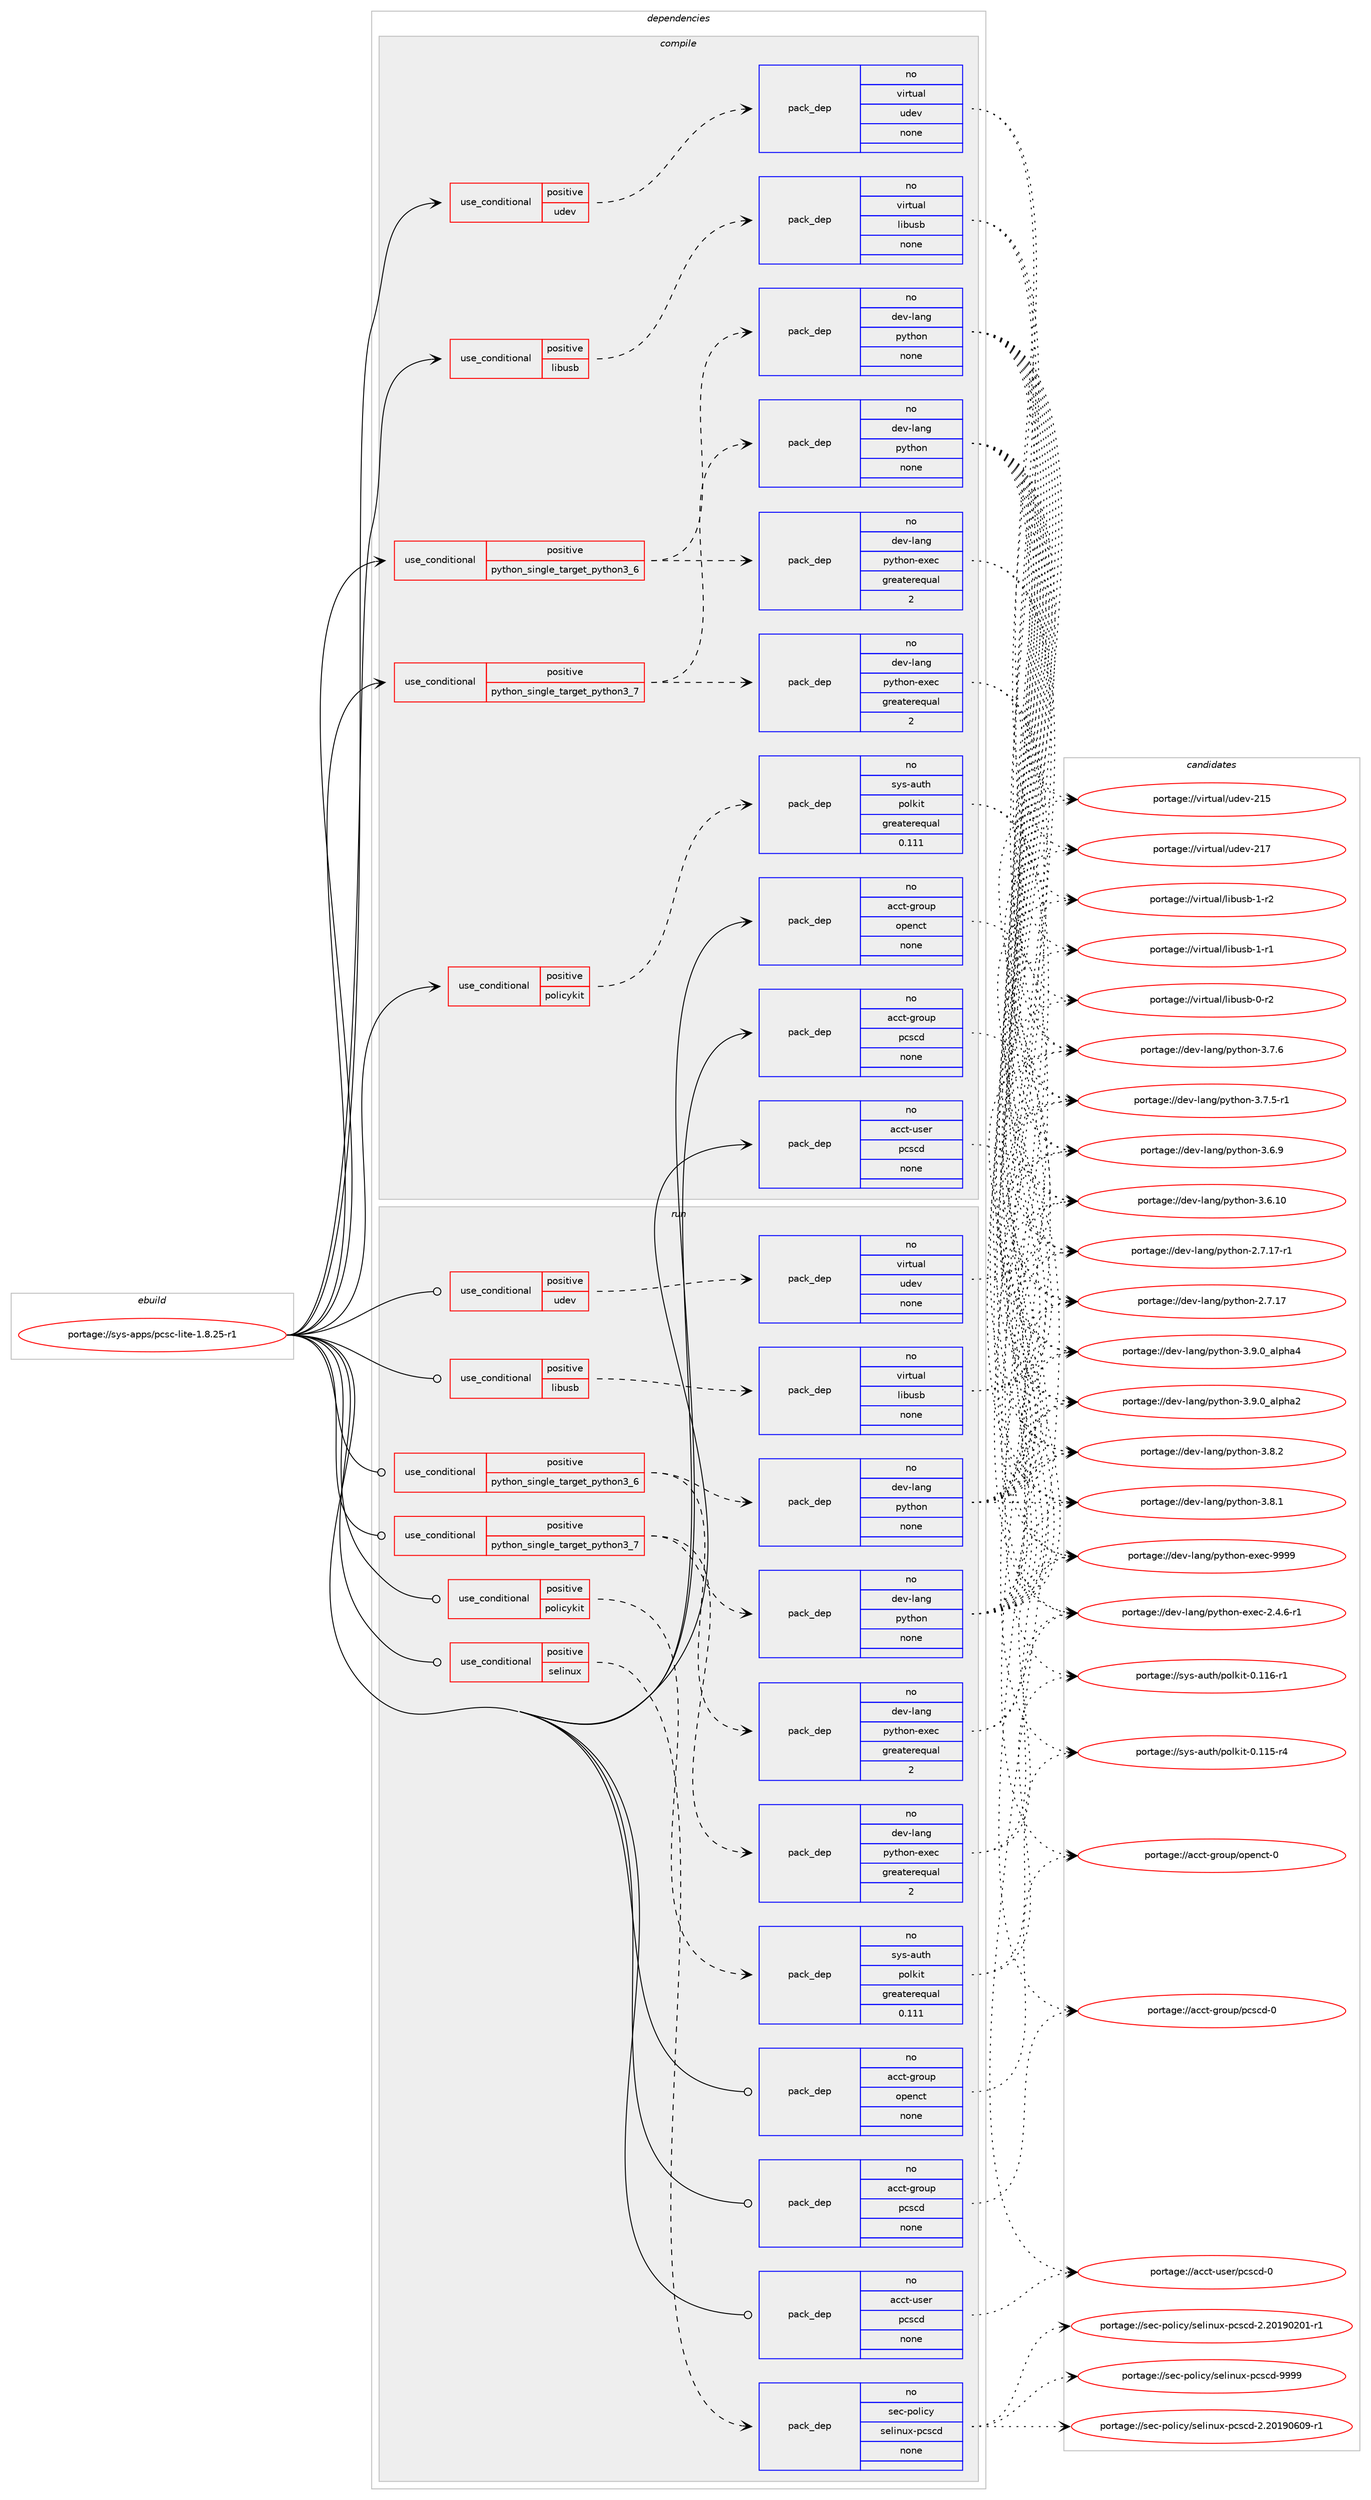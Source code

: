 digraph prolog {

# *************
# Graph options
# *************

newrank=true;
concentrate=true;
compound=true;
graph [rankdir=LR,fontname=Helvetica,fontsize=10,ranksep=1.5];#, ranksep=2.5, nodesep=0.2];
edge  [arrowhead=vee];
node  [fontname=Helvetica,fontsize=10];

# **********
# The ebuild
# **********

subgraph cluster_leftcol {
color=gray;
rank=same;
label=<<i>ebuild</i>>;
id [label="portage://sys-apps/pcsc-lite-1.8.25-r1", color=red, width=4, href="../sys-apps/pcsc-lite-1.8.25-r1.svg"];
}

# ****************
# The dependencies
# ****************

subgraph cluster_midcol {
color=gray;
label=<<i>dependencies</i>>;
subgraph cluster_compile {
fillcolor="#eeeeee";
style=filled;
label=<<i>compile</i>>;
subgraph cond7788 {
dependency38067 [label=<<TABLE BORDER="0" CELLBORDER="1" CELLSPACING="0" CELLPADDING="4"><TR><TD ROWSPAN="3" CELLPADDING="10">use_conditional</TD></TR><TR><TD>positive</TD></TR><TR><TD>libusb</TD></TR></TABLE>>, shape=none, color=red];
subgraph pack29355 {
dependency38068 [label=<<TABLE BORDER="0" CELLBORDER="1" CELLSPACING="0" CELLPADDING="4" WIDTH="220"><TR><TD ROWSPAN="6" CELLPADDING="30">pack_dep</TD></TR><TR><TD WIDTH="110">no</TD></TR><TR><TD>virtual</TD></TR><TR><TD>libusb</TD></TR><TR><TD>none</TD></TR><TR><TD></TD></TR></TABLE>>, shape=none, color=blue];
}
dependency38067:e -> dependency38068:w [weight=20,style="dashed",arrowhead="vee"];
}
id:e -> dependency38067:w [weight=20,style="solid",arrowhead="vee"];
subgraph cond7789 {
dependency38069 [label=<<TABLE BORDER="0" CELLBORDER="1" CELLSPACING="0" CELLPADDING="4"><TR><TD ROWSPAN="3" CELLPADDING="10">use_conditional</TD></TR><TR><TD>positive</TD></TR><TR><TD>policykit</TD></TR></TABLE>>, shape=none, color=red];
subgraph pack29356 {
dependency38070 [label=<<TABLE BORDER="0" CELLBORDER="1" CELLSPACING="0" CELLPADDING="4" WIDTH="220"><TR><TD ROWSPAN="6" CELLPADDING="30">pack_dep</TD></TR><TR><TD WIDTH="110">no</TD></TR><TR><TD>sys-auth</TD></TR><TR><TD>polkit</TD></TR><TR><TD>greaterequal</TD></TR><TR><TD>0.111</TD></TR></TABLE>>, shape=none, color=blue];
}
dependency38069:e -> dependency38070:w [weight=20,style="dashed",arrowhead="vee"];
}
id:e -> dependency38069:w [weight=20,style="solid",arrowhead="vee"];
subgraph cond7790 {
dependency38071 [label=<<TABLE BORDER="0" CELLBORDER="1" CELLSPACING="0" CELLPADDING="4"><TR><TD ROWSPAN="3" CELLPADDING="10">use_conditional</TD></TR><TR><TD>positive</TD></TR><TR><TD>python_single_target_python3_6</TD></TR></TABLE>>, shape=none, color=red];
subgraph pack29357 {
dependency38072 [label=<<TABLE BORDER="0" CELLBORDER="1" CELLSPACING="0" CELLPADDING="4" WIDTH="220"><TR><TD ROWSPAN="6" CELLPADDING="30">pack_dep</TD></TR><TR><TD WIDTH="110">no</TD></TR><TR><TD>dev-lang</TD></TR><TR><TD>python</TD></TR><TR><TD>none</TD></TR><TR><TD></TD></TR></TABLE>>, shape=none, color=blue];
}
dependency38071:e -> dependency38072:w [weight=20,style="dashed",arrowhead="vee"];
subgraph pack29358 {
dependency38073 [label=<<TABLE BORDER="0" CELLBORDER="1" CELLSPACING="0" CELLPADDING="4" WIDTH="220"><TR><TD ROWSPAN="6" CELLPADDING="30">pack_dep</TD></TR><TR><TD WIDTH="110">no</TD></TR><TR><TD>dev-lang</TD></TR><TR><TD>python-exec</TD></TR><TR><TD>greaterequal</TD></TR><TR><TD>2</TD></TR></TABLE>>, shape=none, color=blue];
}
dependency38071:e -> dependency38073:w [weight=20,style="dashed",arrowhead="vee"];
}
id:e -> dependency38071:w [weight=20,style="solid",arrowhead="vee"];
subgraph cond7791 {
dependency38074 [label=<<TABLE BORDER="0" CELLBORDER="1" CELLSPACING="0" CELLPADDING="4"><TR><TD ROWSPAN="3" CELLPADDING="10">use_conditional</TD></TR><TR><TD>positive</TD></TR><TR><TD>python_single_target_python3_7</TD></TR></TABLE>>, shape=none, color=red];
subgraph pack29359 {
dependency38075 [label=<<TABLE BORDER="0" CELLBORDER="1" CELLSPACING="0" CELLPADDING="4" WIDTH="220"><TR><TD ROWSPAN="6" CELLPADDING="30">pack_dep</TD></TR><TR><TD WIDTH="110">no</TD></TR><TR><TD>dev-lang</TD></TR><TR><TD>python</TD></TR><TR><TD>none</TD></TR><TR><TD></TD></TR></TABLE>>, shape=none, color=blue];
}
dependency38074:e -> dependency38075:w [weight=20,style="dashed",arrowhead="vee"];
subgraph pack29360 {
dependency38076 [label=<<TABLE BORDER="0" CELLBORDER="1" CELLSPACING="0" CELLPADDING="4" WIDTH="220"><TR><TD ROWSPAN="6" CELLPADDING="30">pack_dep</TD></TR><TR><TD WIDTH="110">no</TD></TR><TR><TD>dev-lang</TD></TR><TR><TD>python-exec</TD></TR><TR><TD>greaterequal</TD></TR><TR><TD>2</TD></TR></TABLE>>, shape=none, color=blue];
}
dependency38074:e -> dependency38076:w [weight=20,style="dashed",arrowhead="vee"];
}
id:e -> dependency38074:w [weight=20,style="solid",arrowhead="vee"];
subgraph cond7792 {
dependency38077 [label=<<TABLE BORDER="0" CELLBORDER="1" CELLSPACING="0" CELLPADDING="4"><TR><TD ROWSPAN="3" CELLPADDING="10">use_conditional</TD></TR><TR><TD>positive</TD></TR><TR><TD>udev</TD></TR></TABLE>>, shape=none, color=red];
subgraph pack29361 {
dependency38078 [label=<<TABLE BORDER="0" CELLBORDER="1" CELLSPACING="0" CELLPADDING="4" WIDTH="220"><TR><TD ROWSPAN="6" CELLPADDING="30">pack_dep</TD></TR><TR><TD WIDTH="110">no</TD></TR><TR><TD>virtual</TD></TR><TR><TD>udev</TD></TR><TR><TD>none</TD></TR><TR><TD></TD></TR></TABLE>>, shape=none, color=blue];
}
dependency38077:e -> dependency38078:w [weight=20,style="dashed",arrowhead="vee"];
}
id:e -> dependency38077:w [weight=20,style="solid",arrowhead="vee"];
subgraph pack29362 {
dependency38079 [label=<<TABLE BORDER="0" CELLBORDER="1" CELLSPACING="0" CELLPADDING="4" WIDTH="220"><TR><TD ROWSPAN="6" CELLPADDING="30">pack_dep</TD></TR><TR><TD WIDTH="110">no</TD></TR><TR><TD>acct-group</TD></TR><TR><TD>openct</TD></TR><TR><TD>none</TD></TR><TR><TD></TD></TR></TABLE>>, shape=none, color=blue];
}
id:e -> dependency38079:w [weight=20,style="solid",arrowhead="vee"];
subgraph pack29363 {
dependency38080 [label=<<TABLE BORDER="0" CELLBORDER="1" CELLSPACING="0" CELLPADDING="4" WIDTH="220"><TR><TD ROWSPAN="6" CELLPADDING="30">pack_dep</TD></TR><TR><TD WIDTH="110">no</TD></TR><TR><TD>acct-group</TD></TR><TR><TD>pcscd</TD></TR><TR><TD>none</TD></TR><TR><TD></TD></TR></TABLE>>, shape=none, color=blue];
}
id:e -> dependency38080:w [weight=20,style="solid",arrowhead="vee"];
subgraph pack29364 {
dependency38081 [label=<<TABLE BORDER="0" CELLBORDER="1" CELLSPACING="0" CELLPADDING="4" WIDTH="220"><TR><TD ROWSPAN="6" CELLPADDING="30">pack_dep</TD></TR><TR><TD WIDTH="110">no</TD></TR><TR><TD>acct-user</TD></TR><TR><TD>pcscd</TD></TR><TR><TD>none</TD></TR><TR><TD></TD></TR></TABLE>>, shape=none, color=blue];
}
id:e -> dependency38081:w [weight=20,style="solid",arrowhead="vee"];
}
subgraph cluster_compileandrun {
fillcolor="#eeeeee";
style=filled;
label=<<i>compile and run</i>>;
}
subgraph cluster_run {
fillcolor="#eeeeee";
style=filled;
label=<<i>run</i>>;
subgraph cond7793 {
dependency38082 [label=<<TABLE BORDER="0" CELLBORDER="1" CELLSPACING="0" CELLPADDING="4"><TR><TD ROWSPAN="3" CELLPADDING="10">use_conditional</TD></TR><TR><TD>positive</TD></TR><TR><TD>libusb</TD></TR></TABLE>>, shape=none, color=red];
subgraph pack29365 {
dependency38083 [label=<<TABLE BORDER="0" CELLBORDER="1" CELLSPACING="0" CELLPADDING="4" WIDTH="220"><TR><TD ROWSPAN="6" CELLPADDING="30">pack_dep</TD></TR><TR><TD WIDTH="110">no</TD></TR><TR><TD>virtual</TD></TR><TR><TD>libusb</TD></TR><TR><TD>none</TD></TR><TR><TD></TD></TR></TABLE>>, shape=none, color=blue];
}
dependency38082:e -> dependency38083:w [weight=20,style="dashed",arrowhead="vee"];
}
id:e -> dependency38082:w [weight=20,style="solid",arrowhead="odot"];
subgraph cond7794 {
dependency38084 [label=<<TABLE BORDER="0" CELLBORDER="1" CELLSPACING="0" CELLPADDING="4"><TR><TD ROWSPAN="3" CELLPADDING="10">use_conditional</TD></TR><TR><TD>positive</TD></TR><TR><TD>policykit</TD></TR></TABLE>>, shape=none, color=red];
subgraph pack29366 {
dependency38085 [label=<<TABLE BORDER="0" CELLBORDER="1" CELLSPACING="0" CELLPADDING="4" WIDTH="220"><TR><TD ROWSPAN="6" CELLPADDING="30">pack_dep</TD></TR><TR><TD WIDTH="110">no</TD></TR><TR><TD>sys-auth</TD></TR><TR><TD>polkit</TD></TR><TR><TD>greaterequal</TD></TR><TR><TD>0.111</TD></TR></TABLE>>, shape=none, color=blue];
}
dependency38084:e -> dependency38085:w [weight=20,style="dashed",arrowhead="vee"];
}
id:e -> dependency38084:w [weight=20,style="solid",arrowhead="odot"];
subgraph cond7795 {
dependency38086 [label=<<TABLE BORDER="0" CELLBORDER="1" CELLSPACING="0" CELLPADDING="4"><TR><TD ROWSPAN="3" CELLPADDING="10">use_conditional</TD></TR><TR><TD>positive</TD></TR><TR><TD>python_single_target_python3_6</TD></TR></TABLE>>, shape=none, color=red];
subgraph pack29367 {
dependency38087 [label=<<TABLE BORDER="0" CELLBORDER="1" CELLSPACING="0" CELLPADDING="4" WIDTH="220"><TR><TD ROWSPAN="6" CELLPADDING="30">pack_dep</TD></TR><TR><TD WIDTH="110">no</TD></TR><TR><TD>dev-lang</TD></TR><TR><TD>python</TD></TR><TR><TD>none</TD></TR><TR><TD></TD></TR></TABLE>>, shape=none, color=blue];
}
dependency38086:e -> dependency38087:w [weight=20,style="dashed",arrowhead="vee"];
subgraph pack29368 {
dependency38088 [label=<<TABLE BORDER="0" CELLBORDER="1" CELLSPACING="0" CELLPADDING="4" WIDTH="220"><TR><TD ROWSPAN="6" CELLPADDING="30">pack_dep</TD></TR><TR><TD WIDTH="110">no</TD></TR><TR><TD>dev-lang</TD></TR><TR><TD>python-exec</TD></TR><TR><TD>greaterequal</TD></TR><TR><TD>2</TD></TR></TABLE>>, shape=none, color=blue];
}
dependency38086:e -> dependency38088:w [weight=20,style="dashed",arrowhead="vee"];
}
id:e -> dependency38086:w [weight=20,style="solid",arrowhead="odot"];
subgraph cond7796 {
dependency38089 [label=<<TABLE BORDER="0" CELLBORDER="1" CELLSPACING="0" CELLPADDING="4"><TR><TD ROWSPAN="3" CELLPADDING="10">use_conditional</TD></TR><TR><TD>positive</TD></TR><TR><TD>python_single_target_python3_7</TD></TR></TABLE>>, shape=none, color=red];
subgraph pack29369 {
dependency38090 [label=<<TABLE BORDER="0" CELLBORDER="1" CELLSPACING="0" CELLPADDING="4" WIDTH="220"><TR><TD ROWSPAN="6" CELLPADDING="30">pack_dep</TD></TR><TR><TD WIDTH="110">no</TD></TR><TR><TD>dev-lang</TD></TR><TR><TD>python</TD></TR><TR><TD>none</TD></TR><TR><TD></TD></TR></TABLE>>, shape=none, color=blue];
}
dependency38089:e -> dependency38090:w [weight=20,style="dashed",arrowhead="vee"];
subgraph pack29370 {
dependency38091 [label=<<TABLE BORDER="0" CELLBORDER="1" CELLSPACING="0" CELLPADDING="4" WIDTH="220"><TR><TD ROWSPAN="6" CELLPADDING="30">pack_dep</TD></TR><TR><TD WIDTH="110">no</TD></TR><TR><TD>dev-lang</TD></TR><TR><TD>python-exec</TD></TR><TR><TD>greaterequal</TD></TR><TR><TD>2</TD></TR></TABLE>>, shape=none, color=blue];
}
dependency38089:e -> dependency38091:w [weight=20,style="dashed",arrowhead="vee"];
}
id:e -> dependency38089:w [weight=20,style="solid",arrowhead="odot"];
subgraph cond7797 {
dependency38092 [label=<<TABLE BORDER="0" CELLBORDER="1" CELLSPACING="0" CELLPADDING="4"><TR><TD ROWSPAN="3" CELLPADDING="10">use_conditional</TD></TR><TR><TD>positive</TD></TR><TR><TD>selinux</TD></TR></TABLE>>, shape=none, color=red];
subgraph pack29371 {
dependency38093 [label=<<TABLE BORDER="0" CELLBORDER="1" CELLSPACING="0" CELLPADDING="4" WIDTH="220"><TR><TD ROWSPAN="6" CELLPADDING="30">pack_dep</TD></TR><TR><TD WIDTH="110">no</TD></TR><TR><TD>sec-policy</TD></TR><TR><TD>selinux-pcscd</TD></TR><TR><TD>none</TD></TR><TR><TD></TD></TR></TABLE>>, shape=none, color=blue];
}
dependency38092:e -> dependency38093:w [weight=20,style="dashed",arrowhead="vee"];
}
id:e -> dependency38092:w [weight=20,style="solid",arrowhead="odot"];
subgraph cond7798 {
dependency38094 [label=<<TABLE BORDER="0" CELLBORDER="1" CELLSPACING="0" CELLPADDING="4"><TR><TD ROWSPAN="3" CELLPADDING="10">use_conditional</TD></TR><TR><TD>positive</TD></TR><TR><TD>udev</TD></TR></TABLE>>, shape=none, color=red];
subgraph pack29372 {
dependency38095 [label=<<TABLE BORDER="0" CELLBORDER="1" CELLSPACING="0" CELLPADDING="4" WIDTH="220"><TR><TD ROWSPAN="6" CELLPADDING="30">pack_dep</TD></TR><TR><TD WIDTH="110">no</TD></TR><TR><TD>virtual</TD></TR><TR><TD>udev</TD></TR><TR><TD>none</TD></TR><TR><TD></TD></TR></TABLE>>, shape=none, color=blue];
}
dependency38094:e -> dependency38095:w [weight=20,style="dashed",arrowhead="vee"];
}
id:e -> dependency38094:w [weight=20,style="solid",arrowhead="odot"];
subgraph pack29373 {
dependency38096 [label=<<TABLE BORDER="0" CELLBORDER="1" CELLSPACING="0" CELLPADDING="4" WIDTH="220"><TR><TD ROWSPAN="6" CELLPADDING="30">pack_dep</TD></TR><TR><TD WIDTH="110">no</TD></TR><TR><TD>acct-group</TD></TR><TR><TD>openct</TD></TR><TR><TD>none</TD></TR><TR><TD></TD></TR></TABLE>>, shape=none, color=blue];
}
id:e -> dependency38096:w [weight=20,style="solid",arrowhead="odot"];
subgraph pack29374 {
dependency38097 [label=<<TABLE BORDER="0" CELLBORDER="1" CELLSPACING="0" CELLPADDING="4" WIDTH="220"><TR><TD ROWSPAN="6" CELLPADDING="30">pack_dep</TD></TR><TR><TD WIDTH="110">no</TD></TR><TR><TD>acct-group</TD></TR><TR><TD>pcscd</TD></TR><TR><TD>none</TD></TR><TR><TD></TD></TR></TABLE>>, shape=none, color=blue];
}
id:e -> dependency38097:w [weight=20,style="solid",arrowhead="odot"];
subgraph pack29375 {
dependency38098 [label=<<TABLE BORDER="0" CELLBORDER="1" CELLSPACING="0" CELLPADDING="4" WIDTH="220"><TR><TD ROWSPAN="6" CELLPADDING="30">pack_dep</TD></TR><TR><TD WIDTH="110">no</TD></TR><TR><TD>acct-user</TD></TR><TR><TD>pcscd</TD></TR><TR><TD>none</TD></TR><TR><TD></TD></TR></TABLE>>, shape=none, color=blue];
}
id:e -> dependency38098:w [weight=20,style="solid",arrowhead="odot"];
}
}

# **************
# The candidates
# **************

subgraph cluster_choices {
rank=same;
color=gray;
label=<<i>candidates</i>>;

subgraph choice29355 {
color=black;
nodesep=1;
choice1181051141161179710847108105981171159845494511450 [label="portage://virtual/libusb-1-r2", color=red, width=4,href="../virtual/libusb-1-r2.svg"];
choice1181051141161179710847108105981171159845494511449 [label="portage://virtual/libusb-1-r1", color=red, width=4,href="../virtual/libusb-1-r1.svg"];
choice1181051141161179710847108105981171159845484511450 [label="portage://virtual/libusb-0-r2", color=red, width=4,href="../virtual/libusb-0-r2.svg"];
dependency38068:e -> choice1181051141161179710847108105981171159845494511450:w [style=dotted,weight="100"];
dependency38068:e -> choice1181051141161179710847108105981171159845494511449:w [style=dotted,weight="100"];
dependency38068:e -> choice1181051141161179710847108105981171159845484511450:w [style=dotted,weight="100"];
}
subgraph choice29356 {
color=black;
nodesep=1;
choice1151211154597117116104471121111081071051164548464949544511449 [label="portage://sys-auth/polkit-0.116-r1", color=red, width=4,href="../sys-auth/polkit-0.116-r1.svg"];
choice1151211154597117116104471121111081071051164548464949534511452 [label="portage://sys-auth/polkit-0.115-r4", color=red, width=4,href="../sys-auth/polkit-0.115-r4.svg"];
dependency38070:e -> choice1151211154597117116104471121111081071051164548464949544511449:w [style=dotted,weight="100"];
dependency38070:e -> choice1151211154597117116104471121111081071051164548464949534511452:w [style=dotted,weight="100"];
}
subgraph choice29357 {
color=black;
nodesep=1;
choice10010111845108971101034711212111610411111045514657464895971081121049752 [label="portage://dev-lang/python-3.9.0_alpha4", color=red, width=4,href="../dev-lang/python-3.9.0_alpha4.svg"];
choice10010111845108971101034711212111610411111045514657464895971081121049750 [label="portage://dev-lang/python-3.9.0_alpha2", color=red, width=4,href="../dev-lang/python-3.9.0_alpha2.svg"];
choice100101118451089711010347112121116104111110455146564650 [label="portage://dev-lang/python-3.8.2", color=red, width=4,href="../dev-lang/python-3.8.2.svg"];
choice100101118451089711010347112121116104111110455146564649 [label="portage://dev-lang/python-3.8.1", color=red, width=4,href="../dev-lang/python-3.8.1.svg"];
choice100101118451089711010347112121116104111110455146554654 [label="portage://dev-lang/python-3.7.6", color=red, width=4,href="../dev-lang/python-3.7.6.svg"];
choice1001011184510897110103471121211161041111104551465546534511449 [label="portage://dev-lang/python-3.7.5-r1", color=red, width=4,href="../dev-lang/python-3.7.5-r1.svg"];
choice100101118451089711010347112121116104111110455146544657 [label="portage://dev-lang/python-3.6.9", color=red, width=4,href="../dev-lang/python-3.6.9.svg"];
choice10010111845108971101034711212111610411111045514654464948 [label="portage://dev-lang/python-3.6.10", color=red, width=4,href="../dev-lang/python-3.6.10.svg"];
choice100101118451089711010347112121116104111110455046554649554511449 [label="portage://dev-lang/python-2.7.17-r1", color=red, width=4,href="../dev-lang/python-2.7.17-r1.svg"];
choice10010111845108971101034711212111610411111045504655464955 [label="portage://dev-lang/python-2.7.17", color=red, width=4,href="../dev-lang/python-2.7.17.svg"];
dependency38072:e -> choice10010111845108971101034711212111610411111045514657464895971081121049752:w [style=dotted,weight="100"];
dependency38072:e -> choice10010111845108971101034711212111610411111045514657464895971081121049750:w [style=dotted,weight="100"];
dependency38072:e -> choice100101118451089711010347112121116104111110455146564650:w [style=dotted,weight="100"];
dependency38072:e -> choice100101118451089711010347112121116104111110455146564649:w [style=dotted,weight="100"];
dependency38072:e -> choice100101118451089711010347112121116104111110455146554654:w [style=dotted,weight="100"];
dependency38072:e -> choice1001011184510897110103471121211161041111104551465546534511449:w [style=dotted,weight="100"];
dependency38072:e -> choice100101118451089711010347112121116104111110455146544657:w [style=dotted,weight="100"];
dependency38072:e -> choice10010111845108971101034711212111610411111045514654464948:w [style=dotted,weight="100"];
dependency38072:e -> choice100101118451089711010347112121116104111110455046554649554511449:w [style=dotted,weight="100"];
dependency38072:e -> choice10010111845108971101034711212111610411111045504655464955:w [style=dotted,weight="100"];
}
subgraph choice29358 {
color=black;
nodesep=1;
choice10010111845108971101034711212111610411111045101120101994557575757 [label="portage://dev-lang/python-exec-9999", color=red, width=4,href="../dev-lang/python-exec-9999.svg"];
choice10010111845108971101034711212111610411111045101120101994550465246544511449 [label="portage://dev-lang/python-exec-2.4.6-r1", color=red, width=4,href="../dev-lang/python-exec-2.4.6-r1.svg"];
dependency38073:e -> choice10010111845108971101034711212111610411111045101120101994557575757:w [style=dotted,weight="100"];
dependency38073:e -> choice10010111845108971101034711212111610411111045101120101994550465246544511449:w [style=dotted,weight="100"];
}
subgraph choice29359 {
color=black;
nodesep=1;
choice10010111845108971101034711212111610411111045514657464895971081121049752 [label="portage://dev-lang/python-3.9.0_alpha4", color=red, width=4,href="../dev-lang/python-3.9.0_alpha4.svg"];
choice10010111845108971101034711212111610411111045514657464895971081121049750 [label="portage://dev-lang/python-3.9.0_alpha2", color=red, width=4,href="../dev-lang/python-3.9.0_alpha2.svg"];
choice100101118451089711010347112121116104111110455146564650 [label="portage://dev-lang/python-3.8.2", color=red, width=4,href="../dev-lang/python-3.8.2.svg"];
choice100101118451089711010347112121116104111110455146564649 [label="portage://dev-lang/python-3.8.1", color=red, width=4,href="../dev-lang/python-3.8.1.svg"];
choice100101118451089711010347112121116104111110455146554654 [label="portage://dev-lang/python-3.7.6", color=red, width=4,href="../dev-lang/python-3.7.6.svg"];
choice1001011184510897110103471121211161041111104551465546534511449 [label="portage://dev-lang/python-3.7.5-r1", color=red, width=4,href="../dev-lang/python-3.7.5-r1.svg"];
choice100101118451089711010347112121116104111110455146544657 [label="portage://dev-lang/python-3.6.9", color=red, width=4,href="../dev-lang/python-3.6.9.svg"];
choice10010111845108971101034711212111610411111045514654464948 [label="portage://dev-lang/python-3.6.10", color=red, width=4,href="../dev-lang/python-3.6.10.svg"];
choice100101118451089711010347112121116104111110455046554649554511449 [label="portage://dev-lang/python-2.7.17-r1", color=red, width=4,href="../dev-lang/python-2.7.17-r1.svg"];
choice10010111845108971101034711212111610411111045504655464955 [label="portage://dev-lang/python-2.7.17", color=red, width=4,href="../dev-lang/python-2.7.17.svg"];
dependency38075:e -> choice10010111845108971101034711212111610411111045514657464895971081121049752:w [style=dotted,weight="100"];
dependency38075:e -> choice10010111845108971101034711212111610411111045514657464895971081121049750:w [style=dotted,weight="100"];
dependency38075:e -> choice100101118451089711010347112121116104111110455146564650:w [style=dotted,weight="100"];
dependency38075:e -> choice100101118451089711010347112121116104111110455146564649:w [style=dotted,weight="100"];
dependency38075:e -> choice100101118451089711010347112121116104111110455146554654:w [style=dotted,weight="100"];
dependency38075:e -> choice1001011184510897110103471121211161041111104551465546534511449:w [style=dotted,weight="100"];
dependency38075:e -> choice100101118451089711010347112121116104111110455146544657:w [style=dotted,weight="100"];
dependency38075:e -> choice10010111845108971101034711212111610411111045514654464948:w [style=dotted,weight="100"];
dependency38075:e -> choice100101118451089711010347112121116104111110455046554649554511449:w [style=dotted,weight="100"];
dependency38075:e -> choice10010111845108971101034711212111610411111045504655464955:w [style=dotted,weight="100"];
}
subgraph choice29360 {
color=black;
nodesep=1;
choice10010111845108971101034711212111610411111045101120101994557575757 [label="portage://dev-lang/python-exec-9999", color=red, width=4,href="../dev-lang/python-exec-9999.svg"];
choice10010111845108971101034711212111610411111045101120101994550465246544511449 [label="portage://dev-lang/python-exec-2.4.6-r1", color=red, width=4,href="../dev-lang/python-exec-2.4.6-r1.svg"];
dependency38076:e -> choice10010111845108971101034711212111610411111045101120101994557575757:w [style=dotted,weight="100"];
dependency38076:e -> choice10010111845108971101034711212111610411111045101120101994550465246544511449:w [style=dotted,weight="100"];
}
subgraph choice29361 {
color=black;
nodesep=1;
choice118105114116117971084711710010111845504955 [label="portage://virtual/udev-217", color=red, width=4,href="../virtual/udev-217.svg"];
choice118105114116117971084711710010111845504953 [label="portage://virtual/udev-215", color=red, width=4,href="../virtual/udev-215.svg"];
dependency38078:e -> choice118105114116117971084711710010111845504955:w [style=dotted,weight="100"];
dependency38078:e -> choice118105114116117971084711710010111845504953:w [style=dotted,weight="100"];
}
subgraph choice29362 {
color=black;
nodesep=1;
choice9799991164510311411111711247111112101110991164548 [label="portage://acct-group/openct-0", color=red, width=4,href="../acct-group/openct-0.svg"];
dependency38079:e -> choice9799991164510311411111711247111112101110991164548:w [style=dotted,weight="100"];
}
subgraph choice29363 {
color=black;
nodesep=1;
choice979999116451031141111171124711299115991004548 [label="portage://acct-group/pcscd-0", color=red, width=4,href="../acct-group/pcscd-0.svg"];
dependency38080:e -> choice979999116451031141111171124711299115991004548:w [style=dotted,weight="100"];
}
subgraph choice29364 {
color=black;
nodesep=1;
choice979999116451171151011144711299115991004548 [label="portage://acct-user/pcscd-0", color=red, width=4,href="../acct-user/pcscd-0.svg"];
dependency38081:e -> choice979999116451171151011144711299115991004548:w [style=dotted,weight="100"];
}
subgraph choice29365 {
color=black;
nodesep=1;
choice1181051141161179710847108105981171159845494511450 [label="portage://virtual/libusb-1-r2", color=red, width=4,href="../virtual/libusb-1-r2.svg"];
choice1181051141161179710847108105981171159845494511449 [label="portage://virtual/libusb-1-r1", color=red, width=4,href="../virtual/libusb-1-r1.svg"];
choice1181051141161179710847108105981171159845484511450 [label="portage://virtual/libusb-0-r2", color=red, width=4,href="../virtual/libusb-0-r2.svg"];
dependency38083:e -> choice1181051141161179710847108105981171159845494511450:w [style=dotted,weight="100"];
dependency38083:e -> choice1181051141161179710847108105981171159845494511449:w [style=dotted,weight="100"];
dependency38083:e -> choice1181051141161179710847108105981171159845484511450:w [style=dotted,weight="100"];
}
subgraph choice29366 {
color=black;
nodesep=1;
choice1151211154597117116104471121111081071051164548464949544511449 [label="portage://sys-auth/polkit-0.116-r1", color=red, width=4,href="../sys-auth/polkit-0.116-r1.svg"];
choice1151211154597117116104471121111081071051164548464949534511452 [label="portage://sys-auth/polkit-0.115-r4", color=red, width=4,href="../sys-auth/polkit-0.115-r4.svg"];
dependency38085:e -> choice1151211154597117116104471121111081071051164548464949544511449:w [style=dotted,weight="100"];
dependency38085:e -> choice1151211154597117116104471121111081071051164548464949534511452:w [style=dotted,weight="100"];
}
subgraph choice29367 {
color=black;
nodesep=1;
choice10010111845108971101034711212111610411111045514657464895971081121049752 [label="portage://dev-lang/python-3.9.0_alpha4", color=red, width=4,href="../dev-lang/python-3.9.0_alpha4.svg"];
choice10010111845108971101034711212111610411111045514657464895971081121049750 [label="portage://dev-lang/python-3.9.0_alpha2", color=red, width=4,href="../dev-lang/python-3.9.0_alpha2.svg"];
choice100101118451089711010347112121116104111110455146564650 [label="portage://dev-lang/python-3.8.2", color=red, width=4,href="../dev-lang/python-3.8.2.svg"];
choice100101118451089711010347112121116104111110455146564649 [label="portage://dev-lang/python-3.8.1", color=red, width=4,href="../dev-lang/python-3.8.1.svg"];
choice100101118451089711010347112121116104111110455146554654 [label="portage://dev-lang/python-3.7.6", color=red, width=4,href="../dev-lang/python-3.7.6.svg"];
choice1001011184510897110103471121211161041111104551465546534511449 [label="portage://dev-lang/python-3.7.5-r1", color=red, width=4,href="../dev-lang/python-3.7.5-r1.svg"];
choice100101118451089711010347112121116104111110455146544657 [label="portage://dev-lang/python-3.6.9", color=red, width=4,href="../dev-lang/python-3.6.9.svg"];
choice10010111845108971101034711212111610411111045514654464948 [label="portage://dev-lang/python-3.6.10", color=red, width=4,href="../dev-lang/python-3.6.10.svg"];
choice100101118451089711010347112121116104111110455046554649554511449 [label="portage://dev-lang/python-2.7.17-r1", color=red, width=4,href="../dev-lang/python-2.7.17-r1.svg"];
choice10010111845108971101034711212111610411111045504655464955 [label="portage://dev-lang/python-2.7.17", color=red, width=4,href="../dev-lang/python-2.7.17.svg"];
dependency38087:e -> choice10010111845108971101034711212111610411111045514657464895971081121049752:w [style=dotted,weight="100"];
dependency38087:e -> choice10010111845108971101034711212111610411111045514657464895971081121049750:w [style=dotted,weight="100"];
dependency38087:e -> choice100101118451089711010347112121116104111110455146564650:w [style=dotted,weight="100"];
dependency38087:e -> choice100101118451089711010347112121116104111110455146564649:w [style=dotted,weight="100"];
dependency38087:e -> choice100101118451089711010347112121116104111110455146554654:w [style=dotted,weight="100"];
dependency38087:e -> choice1001011184510897110103471121211161041111104551465546534511449:w [style=dotted,weight="100"];
dependency38087:e -> choice100101118451089711010347112121116104111110455146544657:w [style=dotted,weight="100"];
dependency38087:e -> choice10010111845108971101034711212111610411111045514654464948:w [style=dotted,weight="100"];
dependency38087:e -> choice100101118451089711010347112121116104111110455046554649554511449:w [style=dotted,weight="100"];
dependency38087:e -> choice10010111845108971101034711212111610411111045504655464955:w [style=dotted,weight="100"];
}
subgraph choice29368 {
color=black;
nodesep=1;
choice10010111845108971101034711212111610411111045101120101994557575757 [label="portage://dev-lang/python-exec-9999", color=red, width=4,href="../dev-lang/python-exec-9999.svg"];
choice10010111845108971101034711212111610411111045101120101994550465246544511449 [label="portage://dev-lang/python-exec-2.4.6-r1", color=red, width=4,href="../dev-lang/python-exec-2.4.6-r1.svg"];
dependency38088:e -> choice10010111845108971101034711212111610411111045101120101994557575757:w [style=dotted,weight="100"];
dependency38088:e -> choice10010111845108971101034711212111610411111045101120101994550465246544511449:w [style=dotted,weight="100"];
}
subgraph choice29369 {
color=black;
nodesep=1;
choice10010111845108971101034711212111610411111045514657464895971081121049752 [label="portage://dev-lang/python-3.9.0_alpha4", color=red, width=4,href="../dev-lang/python-3.9.0_alpha4.svg"];
choice10010111845108971101034711212111610411111045514657464895971081121049750 [label="portage://dev-lang/python-3.9.0_alpha2", color=red, width=4,href="../dev-lang/python-3.9.0_alpha2.svg"];
choice100101118451089711010347112121116104111110455146564650 [label="portage://dev-lang/python-3.8.2", color=red, width=4,href="../dev-lang/python-3.8.2.svg"];
choice100101118451089711010347112121116104111110455146564649 [label="portage://dev-lang/python-3.8.1", color=red, width=4,href="../dev-lang/python-3.8.1.svg"];
choice100101118451089711010347112121116104111110455146554654 [label="portage://dev-lang/python-3.7.6", color=red, width=4,href="../dev-lang/python-3.7.6.svg"];
choice1001011184510897110103471121211161041111104551465546534511449 [label="portage://dev-lang/python-3.7.5-r1", color=red, width=4,href="../dev-lang/python-3.7.5-r1.svg"];
choice100101118451089711010347112121116104111110455146544657 [label="portage://dev-lang/python-3.6.9", color=red, width=4,href="../dev-lang/python-3.6.9.svg"];
choice10010111845108971101034711212111610411111045514654464948 [label="portage://dev-lang/python-3.6.10", color=red, width=4,href="../dev-lang/python-3.6.10.svg"];
choice100101118451089711010347112121116104111110455046554649554511449 [label="portage://dev-lang/python-2.7.17-r1", color=red, width=4,href="../dev-lang/python-2.7.17-r1.svg"];
choice10010111845108971101034711212111610411111045504655464955 [label="portage://dev-lang/python-2.7.17", color=red, width=4,href="../dev-lang/python-2.7.17.svg"];
dependency38090:e -> choice10010111845108971101034711212111610411111045514657464895971081121049752:w [style=dotted,weight="100"];
dependency38090:e -> choice10010111845108971101034711212111610411111045514657464895971081121049750:w [style=dotted,weight="100"];
dependency38090:e -> choice100101118451089711010347112121116104111110455146564650:w [style=dotted,weight="100"];
dependency38090:e -> choice100101118451089711010347112121116104111110455146564649:w [style=dotted,weight="100"];
dependency38090:e -> choice100101118451089711010347112121116104111110455146554654:w [style=dotted,weight="100"];
dependency38090:e -> choice1001011184510897110103471121211161041111104551465546534511449:w [style=dotted,weight="100"];
dependency38090:e -> choice100101118451089711010347112121116104111110455146544657:w [style=dotted,weight="100"];
dependency38090:e -> choice10010111845108971101034711212111610411111045514654464948:w [style=dotted,weight="100"];
dependency38090:e -> choice100101118451089711010347112121116104111110455046554649554511449:w [style=dotted,weight="100"];
dependency38090:e -> choice10010111845108971101034711212111610411111045504655464955:w [style=dotted,weight="100"];
}
subgraph choice29370 {
color=black;
nodesep=1;
choice10010111845108971101034711212111610411111045101120101994557575757 [label="portage://dev-lang/python-exec-9999", color=red, width=4,href="../dev-lang/python-exec-9999.svg"];
choice10010111845108971101034711212111610411111045101120101994550465246544511449 [label="portage://dev-lang/python-exec-2.4.6-r1", color=red, width=4,href="../dev-lang/python-exec-2.4.6-r1.svg"];
dependency38091:e -> choice10010111845108971101034711212111610411111045101120101994557575757:w [style=dotted,weight="100"];
dependency38091:e -> choice10010111845108971101034711212111610411111045101120101994550465246544511449:w [style=dotted,weight="100"];
}
subgraph choice29371 {
color=black;
nodesep=1;
choice115101994511211110810599121471151011081051101171204511299115991004557575757 [label="portage://sec-policy/selinux-pcscd-9999", color=red, width=4,href="../sec-policy/selinux-pcscd-9999.svg"];
choice1151019945112111108105991214711510110810511011712045112991159910045504650484957485448574511449 [label="portage://sec-policy/selinux-pcscd-2.20190609-r1", color=red, width=4,href="../sec-policy/selinux-pcscd-2.20190609-r1.svg"];
choice1151019945112111108105991214711510110810511011712045112991159910045504650484957485048494511449 [label="portage://sec-policy/selinux-pcscd-2.20190201-r1", color=red, width=4,href="../sec-policy/selinux-pcscd-2.20190201-r1.svg"];
dependency38093:e -> choice115101994511211110810599121471151011081051101171204511299115991004557575757:w [style=dotted,weight="100"];
dependency38093:e -> choice1151019945112111108105991214711510110810511011712045112991159910045504650484957485448574511449:w [style=dotted,weight="100"];
dependency38093:e -> choice1151019945112111108105991214711510110810511011712045112991159910045504650484957485048494511449:w [style=dotted,weight="100"];
}
subgraph choice29372 {
color=black;
nodesep=1;
choice118105114116117971084711710010111845504955 [label="portage://virtual/udev-217", color=red, width=4,href="../virtual/udev-217.svg"];
choice118105114116117971084711710010111845504953 [label="portage://virtual/udev-215", color=red, width=4,href="../virtual/udev-215.svg"];
dependency38095:e -> choice118105114116117971084711710010111845504955:w [style=dotted,weight="100"];
dependency38095:e -> choice118105114116117971084711710010111845504953:w [style=dotted,weight="100"];
}
subgraph choice29373 {
color=black;
nodesep=1;
choice9799991164510311411111711247111112101110991164548 [label="portage://acct-group/openct-0", color=red, width=4,href="../acct-group/openct-0.svg"];
dependency38096:e -> choice9799991164510311411111711247111112101110991164548:w [style=dotted,weight="100"];
}
subgraph choice29374 {
color=black;
nodesep=1;
choice979999116451031141111171124711299115991004548 [label="portage://acct-group/pcscd-0", color=red, width=4,href="../acct-group/pcscd-0.svg"];
dependency38097:e -> choice979999116451031141111171124711299115991004548:w [style=dotted,weight="100"];
}
subgraph choice29375 {
color=black;
nodesep=1;
choice979999116451171151011144711299115991004548 [label="portage://acct-user/pcscd-0", color=red, width=4,href="../acct-user/pcscd-0.svg"];
dependency38098:e -> choice979999116451171151011144711299115991004548:w [style=dotted,weight="100"];
}
}

}
